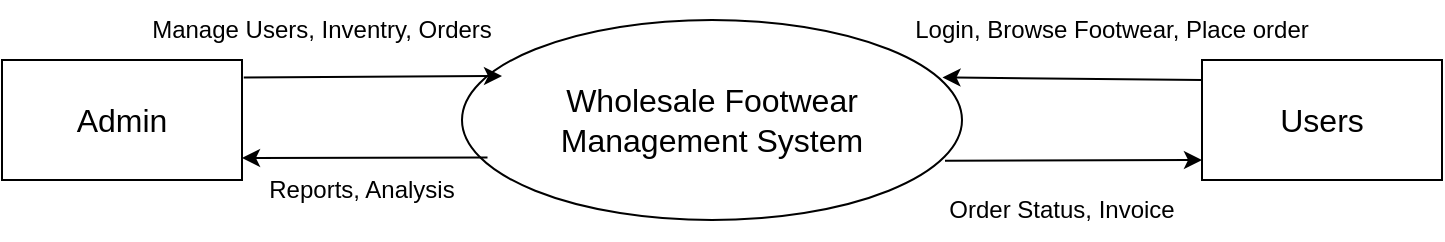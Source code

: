 <mxfile version="26.1.0">
  <diagram name="Page-1" id="2NHOtzXS3ejpUwLiltRz">
    <mxGraphModel dx="1151" dy="725" grid="1" gridSize="10" guides="1" tooltips="1" connect="1" arrows="1" fold="1" page="1" pageScale="1" pageWidth="850" pageHeight="1100" math="0" shadow="0">
      <root>
        <mxCell id="0" />
        <mxCell id="1" parent="0" />
        <mxCell id="Kt8CmNoVJtwf5YiFKJb5-1" value="Admin" style="rounded=0;whiteSpace=wrap;html=1;fontSize=16;" parent="1" vertex="1">
          <mxGeometry x="40" y="130" width="120" height="60" as="geometry" />
        </mxCell>
        <mxCell id="Kt8CmNoVJtwf5YiFKJb5-2" value="Users" style="rounded=0;whiteSpace=wrap;html=1;fontSize=16;" parent="1" vertex="1">
          <mxGeometry x="640" y="130" width="120" height="60" as="geometry" />
        </mxCell>
        <mxCell id="Kt8CmNoVJtwf5YiFKJb5-40" value="Wholesale Footwear&lt;div&gt;Management System&lt;/div&gt;" style="ellipse;whiteSpace=wrap;html=1;fontSize=16;" parent="1" vertex="1">
          <mxGeometry x="270" y="110" width="250" height="100" as="geometry" />
        </mxCell>
        <mxCell id="Kt8CmNoVJtwf5YiFKJb5-45" value="" style="endArrow=classic;html=1;rounded=0;exitX=1.024;exitY=0.145;exitDx=0;exitDy=0;exitPerimeter=0;" parent="1" edge="1">
          <mxGeometry width="50" height="50" relative="1" as="geometry">
            <mxPoint x="160.88" y="138.7" as="sourcePoint" />
            <mxPoint x="290" y="138" as="targetPoint" />
          </mxGeometry>
        </mxCell>
        <mxCell id="Kt8CmNoVJtwf5YiFKJb5-46" value="" style="endArrow=classic;html=1;rounded=0;exitX=0.966;exitY=0.704;exitDx=0;exitDy=0;exitPerimeter=0;" parent="1" source="Kt8CmNoVJtwf5YiFKJb5-40" edge="1">
          <mxGeometry width="50" height="50" relative="1" as="geometry">
            <mxPoint x="523" y="180" as="sourcePoint" />
            <mxPoint x="640" y="180" as="targetPoint" />
          </mxGeometry>
        </mxCell>
        <mxCell id="Kt8CmNoVJtwf5YiFKJb5-47" value="" style="endArrow=classic;html=1;rounded=0;exitX=0.051;exitY=0.687;exitDx=0;exitDy=0;exitPerimeter=0;" parent="1" source="Kt8CmNoVJtwf5YiFKJb5-40" edge="1">
          <mxGeometry width="50" height="50" relative="1" as="geometry">
            <mxPoint x="400" y="420" as="sourcePoint" />
            <mxPoint x="160" y="179" as="targetPoint" />
          </mxGeometry>
        </mxCell>
        <mxCell id="Kt8CmNoVJtwf5YiFKJb5-48" value="" style="endArrow=classic;html=1;rounded=0;exitX=0.051;exitY=0.687;exitDx=0;exitDy=0;exitPerimeter=0;entryX=0.961;entryY=0.287;entryDx=0;entryDy=0;entryPerimeter=0;" parent="1" target="Kt8CmNoVJtwf5YiFKJb5-40" edge="1">
          <mxGeometry width="50" height="50" relative="1" as="geometry">
            <mxPoint x="640" y="140" as="sourcePoint" />
            <mxPoint x="517" y="140" as="targetPoint" />
          </mxGeometry>
        </mxCell>
        <mxCell id="Kt8CmNoVJtwf5YiFKJb5-49" value="Manage Users, Inventry, Orders" style="text;strokeColor=none;align=center;fillColor=none;html=1;verticalAlign=middle;whiteSpace=wrap;rounded=0;" parent="1" vertex="1">
          <mxGeometry x="110" y="100" width="180" height="30" as="geometry" />
        </mxCell>
        <mxCell id="Kt8CmNoVJtwf5YiFKJb5-50" value="Login, Browse Footwear, Place order" style="text;strokeColor=none;align=center;fillColor=none;html=1;verticalAlign=middle;whiteSpace=wrap;rounded=0;" parent="1" vertex="1">
          <mxGeometry x="490" y="100" width="210" height="30" as="geometry" />
        </mxCell>
        <mxCell id="Kt8CmNoVJtwf5YiFKJb5-51" value="Reports, Analysis" style="text;strokeColor=none;align=center;fillColor=none;html=1;verticalAlign=middle;whiteSpace=wrap;rounded=0;" parent="1" vertex="1">
          <mxGeometry x="130" y="180" width="180" height="30" as="geometry" />
        </mxCell>
        <mxCell id="Kt8CmNoVJtwf5YiFKJb5-52" value="Order Status, Invoice" style="text;strokeColor=none;align=center;fillColor=none;html=1;verticalAlign=middle;whiteSpace=wrap;rounded=0;" parent="1" vertex="1">
          <mxGeometry x="480" y="190" width="180" height="30" as="geometry" />
        </mxCell>
      </root>
    </mxGraphModel>
  </diagram>
</mxfile>
